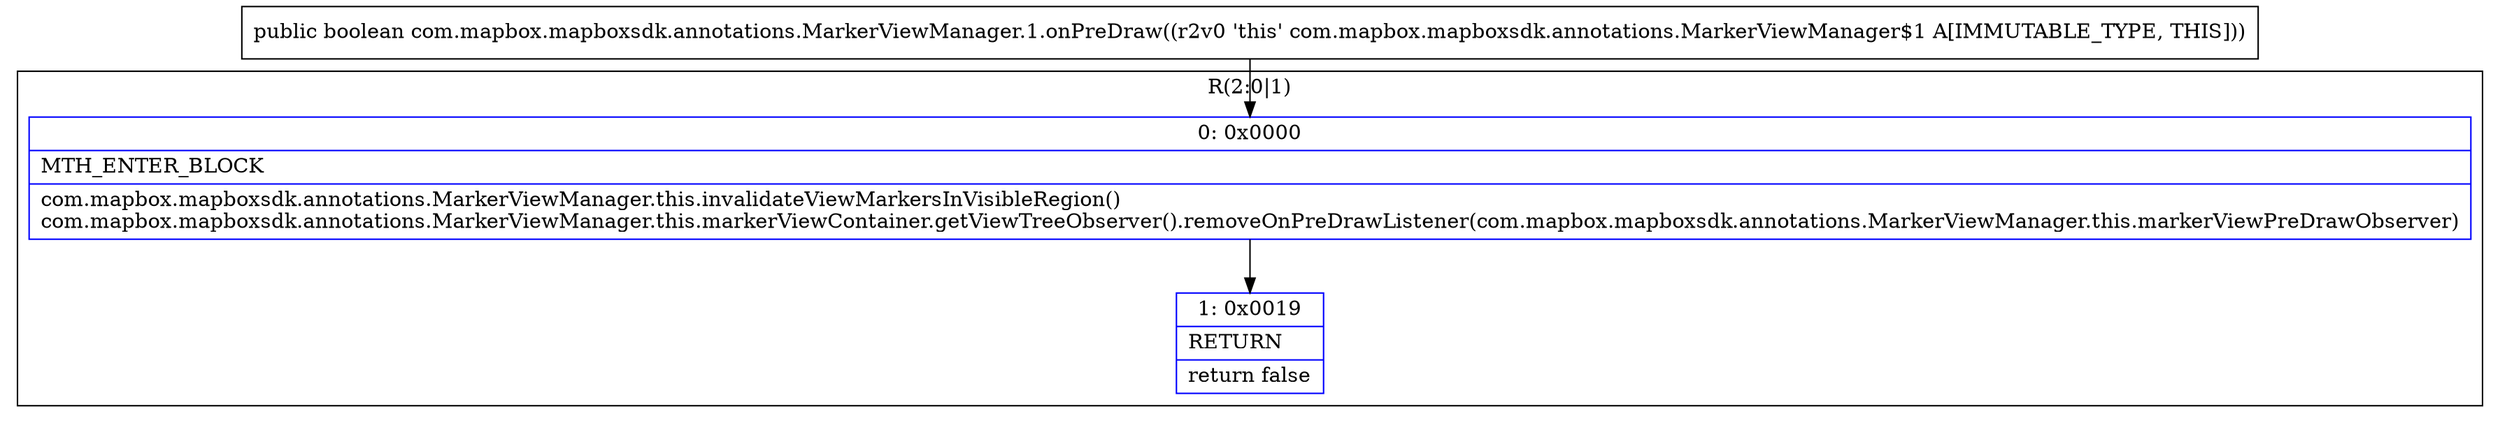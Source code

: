 digraph "CFG forcom.mapbox.mapboxsdk.annotations.MarkerViewManager.1.onPreDraw()Z" {
subgraph cluster_Region_1757063506 {
label = "R(2:0|1)";
node [shape=record,color=blue];
Node_0 [shape=record,label="{0\:\ 0x0000|MTH_ENTER_BLOCK\l|com.mapbox.mapboxsdk.annotations.MarkerViewManager.this.invalidateViewMarkersInVisibleRegion()\lcom.mapbox.mapboxsdk.annotations.MarkerViewManager.this.markerViewContainer.getViewTreeObserver().removeOnPreDrawListener(com.mapbox.mapboxsdk.annotations.MarkerViewManager.this.markerViewPreDrawObserver)\l}"];
Node_1 [shape=record,label="{1\:\ 0x0019|RETURN\l|return false\l}"];
}
MethodNode[shape=record,label="{public boolean com.mapbox.mapboxsdk.annotations.MarkerViewManager.1.onPreDraw((r2v0 'this' com.mapbox.mapboxsdk.annotations.MarkerViewManager$1 A[IMMUTABLE_TYPE, THIS])) }"];
MethodNode -> Node_0;
Node_0 -> Node_1;
}

